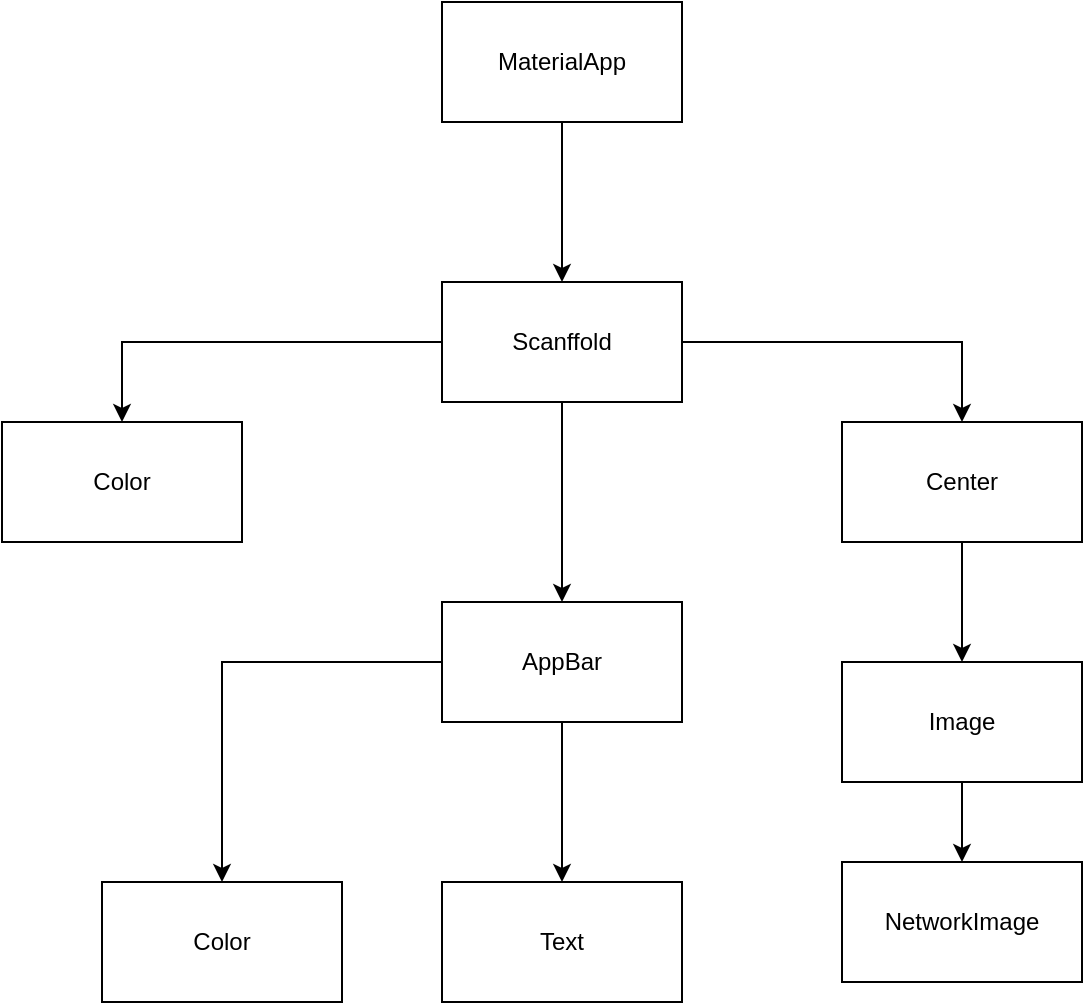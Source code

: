 <mxfile version="20.7.4" type="device"><diagram id="7BmvG5M9qWB6nuMFTjiC" name="Page-1"><mxGraphModel dx="816" dy="467" grid="1" gridSize="10" guides="1" tooltips="1" connect="1" arrows="1" fold="1" page="1" pageScale="1" pageWidth="850" pageHeight="1100" math="0" shadow="0"><root><mxCell id="0"/><mxCell id="1" parent="0"/><mxCell id="DwpObX5zZyGDwgmFeNJU-2" style="edgeStyle=orthogonalEdgeStyle;rounded=0;orthogonalLoop=1;jettySize=auto;html=1;exitX=0.5;exitY=1;exitDx=0;exitDy=0;" edge="1" parent="1" source="DwpObX5zZyGDwgmFeNJU-1"><mxGeometry relative="1" as="geometry"><mxPoint x="420" y="200" as="targetPoint"/></mxGeometry></mxCell><mxCell id="DwpObX5zZyGDwgmFeNJU-1" value="MaterialApp" style="rounded=0;whiteSpace=wrap;html=1;" vertex="1" parent="1"><mxGeometry x="360" y="60" width="120" height="60" as="geometry"/></mxCell><mxCell id="DwpObX5zZyGDwgmFeNJU-5" style="edgeStyle=orthogonalEdgeStyle;rounded=0;orthogonalLoop=1;jettySize=auto;html=1;exitX=0;exitY=0.5;exitDx=0;exitDy=0;" edge="1" parent="1" source="DwpObX5zZyGDwgmFeNJU-3" target="DwpObX5zZyGDwgmFeNJU-4"><mxGeometry relative="1" as="geometry"/></mxCell><mxCell id="DwpObX5zZyGDwgmFeNJU-9" style="edgeStyle=orthogonalEdgeStyle;rounded=0;orthogonalLoop=1;jettySize=auto;html=1;exitX=0.5;exitY=1;exitDx=0;exitDy=0;entryX=0.5;entryY=0;entryDx=0;entryDy=0;" edge="1" parent="1" source="DwpObX5zZyGDwgmFeNJU-3" target="DwpObX5zZyGDwgmFeNJU-8"><mxGeometry relative="1" as="geometry"><mxPoint x="320" y="310" as="targetPoint"/></mxGeometry></mxCell><mxCell id="DwpObX5zZyGDwgmFeNJU-16" style="edgeStyle=orthogonalEdgeStyle;rounded=0;orthogonalLoop=1;jettySize=auto;html=1;exitX=1;exitY=0.5;exitDx=0;exitDy=0;" edge="1" parent="1" source="DwpObX5zZyGDwgmFeNJU-3" target="DwpObX5zZyGDwgmFeNJU-6"><mxGeometry relative="1" as="geometry"/></mxCell><mxCell id="DwpObX5zZyGDwgmFeNJU-3" value="Scanffold" style="rounded=0;whiteSpace=wrap;html=1;" vertex="1" parent="1"><mxGeometry x="360" y="200" width="120" height="60" as="geometry"/></mxCell><mxCell id="DwpObX5zZyGDwgmFeNJU-4" value="Color" style="rounded=0;whiteSpace=wrap;html=1;" vertex="1" parent="1"><mxGeometry x="140" y="270" width="120" height="60" as="geometry"/></mxCell><mxCell id="DwpObX5zZyGDwgmFeNJU-10" style="edgeStyle=orthogonalEdgeStyle;rounded=0;orthogonalLoop=1;jettySize=auto;html=1;exitX=0.5;exitY=1;exitDx=0;exitDy=0;entryX=0.5;entryY=0;entryDx=0;entryDy=0;" edge="1" parent="1" source="DwpObX5zZyGDwgmFeNJU-6" target="DwpObX5zZyGDwgmFeNJU-11"><mxGeometry relative="1" as="geometry"><mxPoint x="620" y="360" as="targetPoint"/></mxGeometry></mxCell><mxCell id="DwpObX5zZyGDwgmFeNJU-6" value="Center&lt;br&gt;" style="rounded=0;whiteSpace=wrap;html=1;" vertex="1" parent="1"><mxGeometry x="560" y="270" width="120" height="60" as="geometry"/></mxCell><mxCell id="DwpObX5zZyGDwgmFeNJU-18" style="edgeStyle=orthogonalEdgeStyle;rounded=0;orthogonalLoop=1;jettySize=auto;html=1;exitX=0.5;exitY=1;exitDx=0;exitDy=0;entryX=0.5;entryY=0;entryDx=0;entryDy=0;" edge="1" parent="1" source="DwpObX5zZyGDwgmFeNJU-8" target="DwpObX5zZyGDwgmFeNJU-17"><mxGeometry relative="1" as="geometry"/></mxCell><mxCell id="DwpObX5zZyGDwgmFeNJU-20" style="edgeStyle=orthogonalEdgeStyle;rounded=0;orthogonalLoop=1;jettySize=auto;html=1;exitX=0;exitY=0.5;exitDx=0;exitDy=0;" edge="1" parent="1" source="DwpObX5zZyGDwgmFeNJU-8" target="DwpObX5zZyGDwgmFeNJU-19"><mxGeometry relative="1" as="geometry"/></mxCell><mxCell id="DwpObX5zZyGDwgmFeNJU-8" value="AppBar" style="rounded=0;whiteSpace=wrap;html=1;" vertex="1" parent="1"><mxGeometry x="360" y="360" width="120" height="60" as="geometry"/></mxCell><mxCell id="DwpObX5zZyGDwgmFeNJU-13" style="edgeStyle=orthogonalEdgeStyle;rounded=0;orthogonalLoop=1;jettySize=auto;html=1;exitX=0.5;exitY=1;exitDx=0;exitDy=0;" edge="1" parent="1" source="DwpObX5zZyGDwgmFeNJU-11" target="DwpObX5zZyGDwgmFeNJU-12"><mxGeometry relative="1" as="geometry"/></mxCell><mxCell id="DwpObX5zZyGDwgmFeNJU-11" value="Image" style="rounded=0;whiteSpace=wrap;html=1;" vertex="1" parent="1"><mxGeometry x="560" y="390" width="120" height="60" as="geometry"/></mxCell><mxCell id="DwpObX5zZyGDwgmFeNJU-12" value="NetworkImage" style="rounded=0;whiteSpace=wrap;html=1;" vertex="1" parent="1"><mxGeometry x="560" y="490" width="120" height="60" as="geometry"/></mxCell><mxCell id="DwpObX5zZyGDwgmFeNJU-17" value="Text" style="rounded=0;whiteSpace=wrap;html=1;" vertex="1" parent="1"><mxGeometry x="360" y="500" width="120" height="60" as="geometry"/></mxCell><mxCell id="DwpObX5zZyGDwgmFeNJU-19" value="Color" style="rounded=0;whiteSpace=wrap;html=1;" vertex="1" parent="1"><mxGeometry x="190" y="500" width="120" height="60" as="geometry"/></mxCell></root></mxGraphModel></diagram></mxfile>